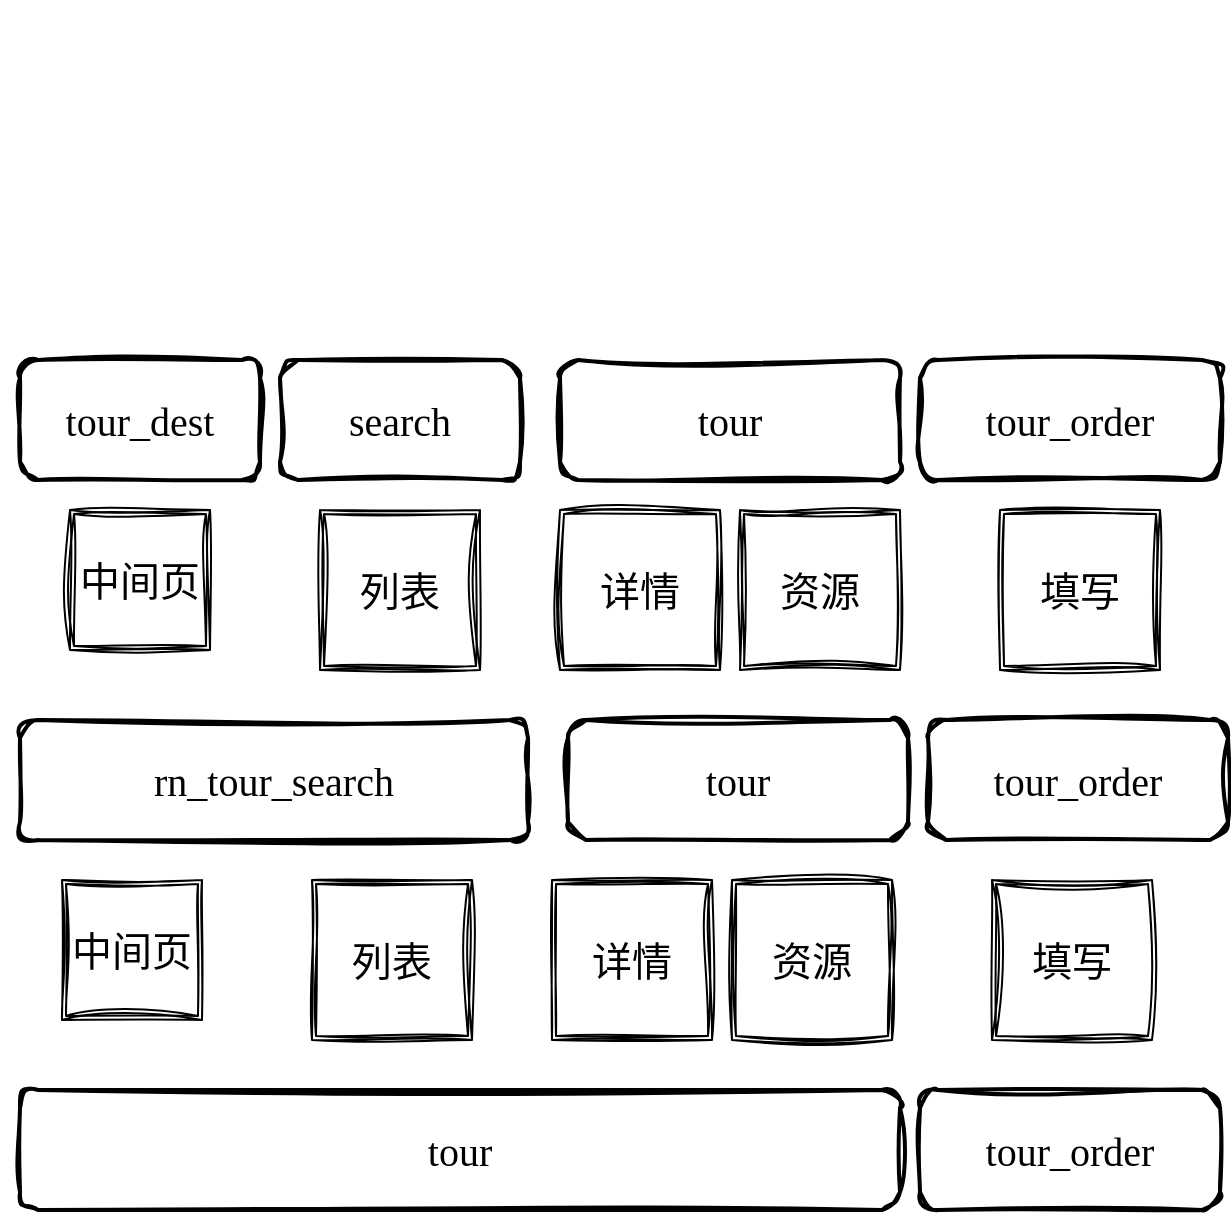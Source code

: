 <mxfile version="24.4.4" type="github">
  <diagram name="第 1 页" id="23BdABJTGtFnJXPmn-Zu">
    <mxGraphModel dx="1314" dy="1915" grid="1" gridSize="10" guides="1" tooltips="1" connect="1" arrows="1" fold="1" page="1" pageScale="1" pageWidth="827" pageHeight="1169" math="0" shadow="0">
      <root>
        <mxCell id="0" />
        <mxCell id="1" parent="0" />
        <mxCell id="Uh6ZdHYXm-OfIxiDz2Tj-1" value="&lt;h1&gt;&lt;br&gt;&lt;/h1&gt;" style="text;html=1;strokeColor=none;fillColor=none;spacing=5;spacingTop=-20;whiteSpace=wrap;overflow=hidden;rounded=0;fontSize=20;fontFamily=Architects Daughter;" parent="1" vertex="1">
          <mxGeometry x="100" y="-50" width="190" height="120" as="geometry" />
        </mxCell>
        <mxCell id="Uh6ZdHYXm-OfIxiDz2Tj-2" value="tour" style="rounded=1;whiteSpace=wrap;html=1;strokeWidth=2;fillWeight=4;hachureGap=8;hachureAngle=45;fillColor=none;sketch=1;jiggle=2;curveFitting=1;fontFamily=Verdana;fontSize=20;" parent="1" vertex="1">
          <mxGeometry x="380" y="120" width="170" height="60" as="geometry" />
        </mxCell>
        <mxCell id="Uh6ZdHYXm-OfIxiDz2Tj-3" value="tour_dest" style="rounded=1;whiteSpace=wrap;html=1;strokeWidth=2;fillWeight=4;hachureGap=8;hachureAngle=45;fillColor=none;sketch=1;jiggle=2;curveFitting=1;fontFamily=Verdana;fontSize=20;" parent="1" vertex="1">
          <mxGeometry x="110" y="120" width="120" height="60" as="geometry" />
        </mxCell>
        <mxCell id="Uh6ZdHYXm-OfIxiDz2Tj-4" value="tour_order" style="rounded=1;whiteSpace=wrap;html=1;strokeWidth=2;fillWeight=4;hachureGap=8;hachureAngle=45;fillColor=none;sketch=1;jiggle=2;curveFitting=1;fontFamily=Verdana;fontSize=20;" parent="1" vertex="1">
          <mxGeometry x="560" y="120" width="150" height="60" as="geometry" />
        </mxCell>
        <mxCell id="Uh6ZdHYXm-OfIxiDz2Tj-5" value="中间页" style="shape=ext;double=1;whiteSpace=wrap;html=1;aspect=fixed;sketch=1;hachureGap=4;jiggle=2;curveFitting=1;fontFamily=Verdana;fontSize=20;fillColor=none;" parent="1" vertex="1">
          <mxGeometry x="135" y="195" width="70" height="70" as="geometry" />
        </mxCell>
        <mxCell id="Uh6ZdHYXm-OfIxiDz2Tj-6" value="列表" style="shape=ext;double=1;whiteSpace=wrap;html=1;aspect=fixed;sketch=1;hachureGap=4;jiggle=2;curveFitting=1;fontFamily=Verdana;fontSize=20;fillColor=none;" parent="1" vertex="1">
          <mxGeometry x="260" y="195" width="80" height="80" as="geometry" />
        </mxCell>
        <mxCell id="Uh6ZdHYXm-OfIxiDz2Tj-7" value="search" style="rounded=1;whiteSpace=wrap;html=1;strokeWidth=2;fillWeight=4;hachureGap=8;hachureAngle=45;fillColor=none;sketch=1;jiggle=2;curveFitting=1;fontFamily=Verdana;fontSize=20;" parent="1" vertex="1">
          <mxGeometry x="240" y="120" width="120" height="60" as="geometry" />
        </mxCell>
        <mxCell id="Uh6ZdHYXm-OfIxiDz2Tj-8" value="详情" style="shape=ext;double=1;whiteSpace=wrap;html=1;aspect=fixed;sketch=1;hachureGap=4;jiggle=2;curveFitting=1;fontFamily=Verdana;fontSize=20;fillColor=none;" parent="1" vertex="1">
          <mxGeometry x="380" y="195" width="80" height="80" as="geometry" />
        </mxCell>
        <mxCell id="Uh6ZdHYXm-OfIxiDz2Tj-9" value="资源" style="shape=ext;double=1;whiteSpace=wrap;html=1;aspect=fixed;sketch=1;hachureGap=4;jiggle=2;curveFitting=1;fontFamily=Verdana;fontSize=20;fillColor=none;" parent="1" vertex="1">
          <mxGeometry x="470" y="195" width="80" height="80" as="geometry" />
        </mxCell>
        <mxCell id="Uh6ZdHYXm-OfIxiDz2Tj-10" value="填写" style="shape=ext;double=1;whiteSpace=wrap;html=1;aspect=fixed;sketch=1;hachureGap=4;jiggle=2;curveFitting=1;fontFamily=Verdana;fontSize=20;fillColor=none;" parent="1" vertex="1">
          <mxGeometry x="600" y="195" width="80" height="80" as="geometry" />
        </mxCell>
        <mxCell id="Uh6ZdHYXm-OfIxiDz2Tj-11" value="tour" style="rounded=1;whiteSpace=wrap;html=1;strokeWidth=2;fillWeight=4;hachureGap=8;hachureAngle=45;fillColor=none;sketch=1;jiggle=2;curveFitting=1;fontFamily=Verdana;fontSize=20;" parent="1" vertex="1">
          <mxGeometry x="384" y="300" width="170" height="60" as="geometry" />
        </mxCell>
        <mxCell id="Uh6ZdHYXm-OfIxiDz2Tj-13" value="tour_order" style="rounded=1;whiteSpace=wrap;html=1;strokeWidth=2;fillWeight=4;hachureGap=8;hachureAngle=45;fillColor=none;sketch=1;jiggle=2;curveFitting=1;fontFamily=Verdana;fontSize=20;" parent="1" vertex="1">
          <mxGeometry x="564" y="300" width="150" height="60" as="geometry" />
        </mxCell>
        <mxCell id="Uh6ZdHYXm-OfIxiDz2Tj-14" value="rn_tour_search" style="rounded=1;whiteSpace=wrap;html=1;strokeWidth=2;fillWeight=4;hachureGap=8;hachureAngle=45;fillColor=none;sketch=1;jiggle=2;curveFitting=1;fontFamily=Verdana;fontSize=20;" parent="1" vertex="1">
          <mxGeometry x="110" y="300" width="254" height="60" as="geometry" />
        </mxCell>
        <mxCell id="Uh6ZdHYXm-OfIxiDz2Tj-15" value="中间页" style="shape=ext;double=1;whiteSpace=wrap;html=1;aspect=fixed;sketch=1;hachureGap=4;jiggle=2;curveFitting=1;fontFamily=Verdana;fontSize=20;fillColor=none;" parent="1" vertex="1">
          <mxGeometry x="131" y="380" width="70" height="70" as="geometry" />
        </mxCell>
        <mxCell id="Uh6ZdHYXm-OfIxiDz2Tj-16" value="列表" style="shape=ext;double=1;whiteSpace=wrap;html=1;aspect=fixed;sketch=1;hachureGap=4;jiggle=2;curveFitting=1;fontFamily=Verdana;fontSize=20;fillColor=none;" parent="1" vertex="1">
          <mxGeometry x="256" y="380" width="80" height="80" as="geometry" />
        </mxCell>
        <mxCell id="Uh6ZdHYXm-OfIxiDz2Tj-17" value="详情" style="shape=ext;double=1;whiteSpace=wrap;html=1;aspect=fixed;sketch=1;hachureGap=4;jiggle=2;curveFitting=1;fontFamily=Verdana;fontSize=20;fillColor=none;" parent="1" vertex="1">
          <mxGeometry x="376" y="380" width="80" height="80" as="geometry" />
        </mxCell>
        <mxCell id="Uh6ZdHYXm-OfIxiDz2Tj-18" value="资源" style="shape=ext;double=1;whiteSpace=wrap;html=1;aspect=fixed;sketch=1;hachureGap=4;jiggle=2;curveFitting=1;fontFamily=Verdana;fontSize=20;fillColor=none;" parent="1" vertex="1">
          <mxGeometry x="466" y="380" width="80" height="80" as="geometry" />
        </mxCell>
        <mxCell id="Uh6ZdHYXm-OfIxiDz2Tj-19" value="填写" style="shape=ext;double=1;whiteSpace=wrap;html=1;aspect=fixed;sketch=1;hachureGap=4;jiggle=2;curveFitting=1;fontFamily=Verdana;fontSize=20;fillColor=none;" parent="1" vertex="1">
          <mxGeometry x="596" y="380" width="80" height="80" as="geometry" />
        </mxCell>
        <mxCell id="Uh6ZdHYXm-OfIxiDz2Tj-20" value="tour" style="rounded=1;whiteSpace=wrap;html=1;strokeWidth=2;fillWeight=4;hachureGap=8;hachureAngle=45;fillColor=none;sketch=1;jiggle=2;curveFitting=1;fontFamily=Verdana;fontSize=20;" parent="1" vertex="1">
          <mxGeometry x="110" y="485" width="440" height="60" as="geometry" />
        </mxCell>
        <mxCell id="Uh6ZdHYXm-OfIxiDz2Tj-21" value="tour_order" style="rounded=1;whiteSpace=wrap;html=1;strokeWidth=2;fillWeight=4;hachureGap=8;hachureAngle=45;fillColor=none;sketch=1;jiggle=2;curveFitting=1;fontFamily=Verdana;fontSize=20;" parent="1" vertex="1">
          <mxGeometry x="560" y="485" width="150" height="60" as="geometry" />
        </mxCell>
      </root>
    </mxGraphModel>
  </diagram>
</mxfile>
